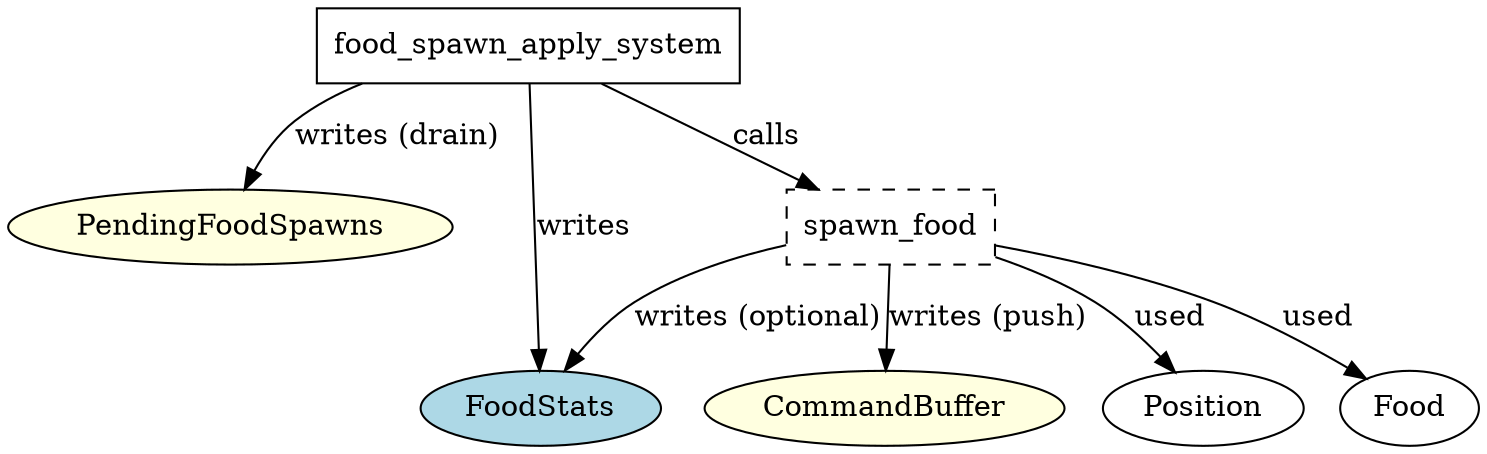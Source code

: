digraph food_spawn_apply_system {
    food_spawn_apply_system [shape=box]
    PendingFoodSpawns [shape=oval, style=filled, fillcolor=lightyellow]
    FoodStats [shape=oval, style=filled, fillcolor=lightblue]
    spawn_food [shape=box, style=dashed]
    CommandBuffer [shape=oval, style=filled, fillcolor=lightyellow]
    Position [shape=oval]
    Food [shape=oval]

    food_spawn_apply_system -> PendingFoodSpawns [label="writes (drain)"]
    food_spawn_apply_system -> FoodStats [label="writes"]
    food_spawn_apply_system -> spawn_food [label="calls"]
    spawn_food -> CommandBuffer [label="writes (push)"]
    spawn_food -> FoodStats [label="writes (optional)"]
    spawn_food -> Position [label="used"]
    spawn_food -> Food [label="used"]
}
